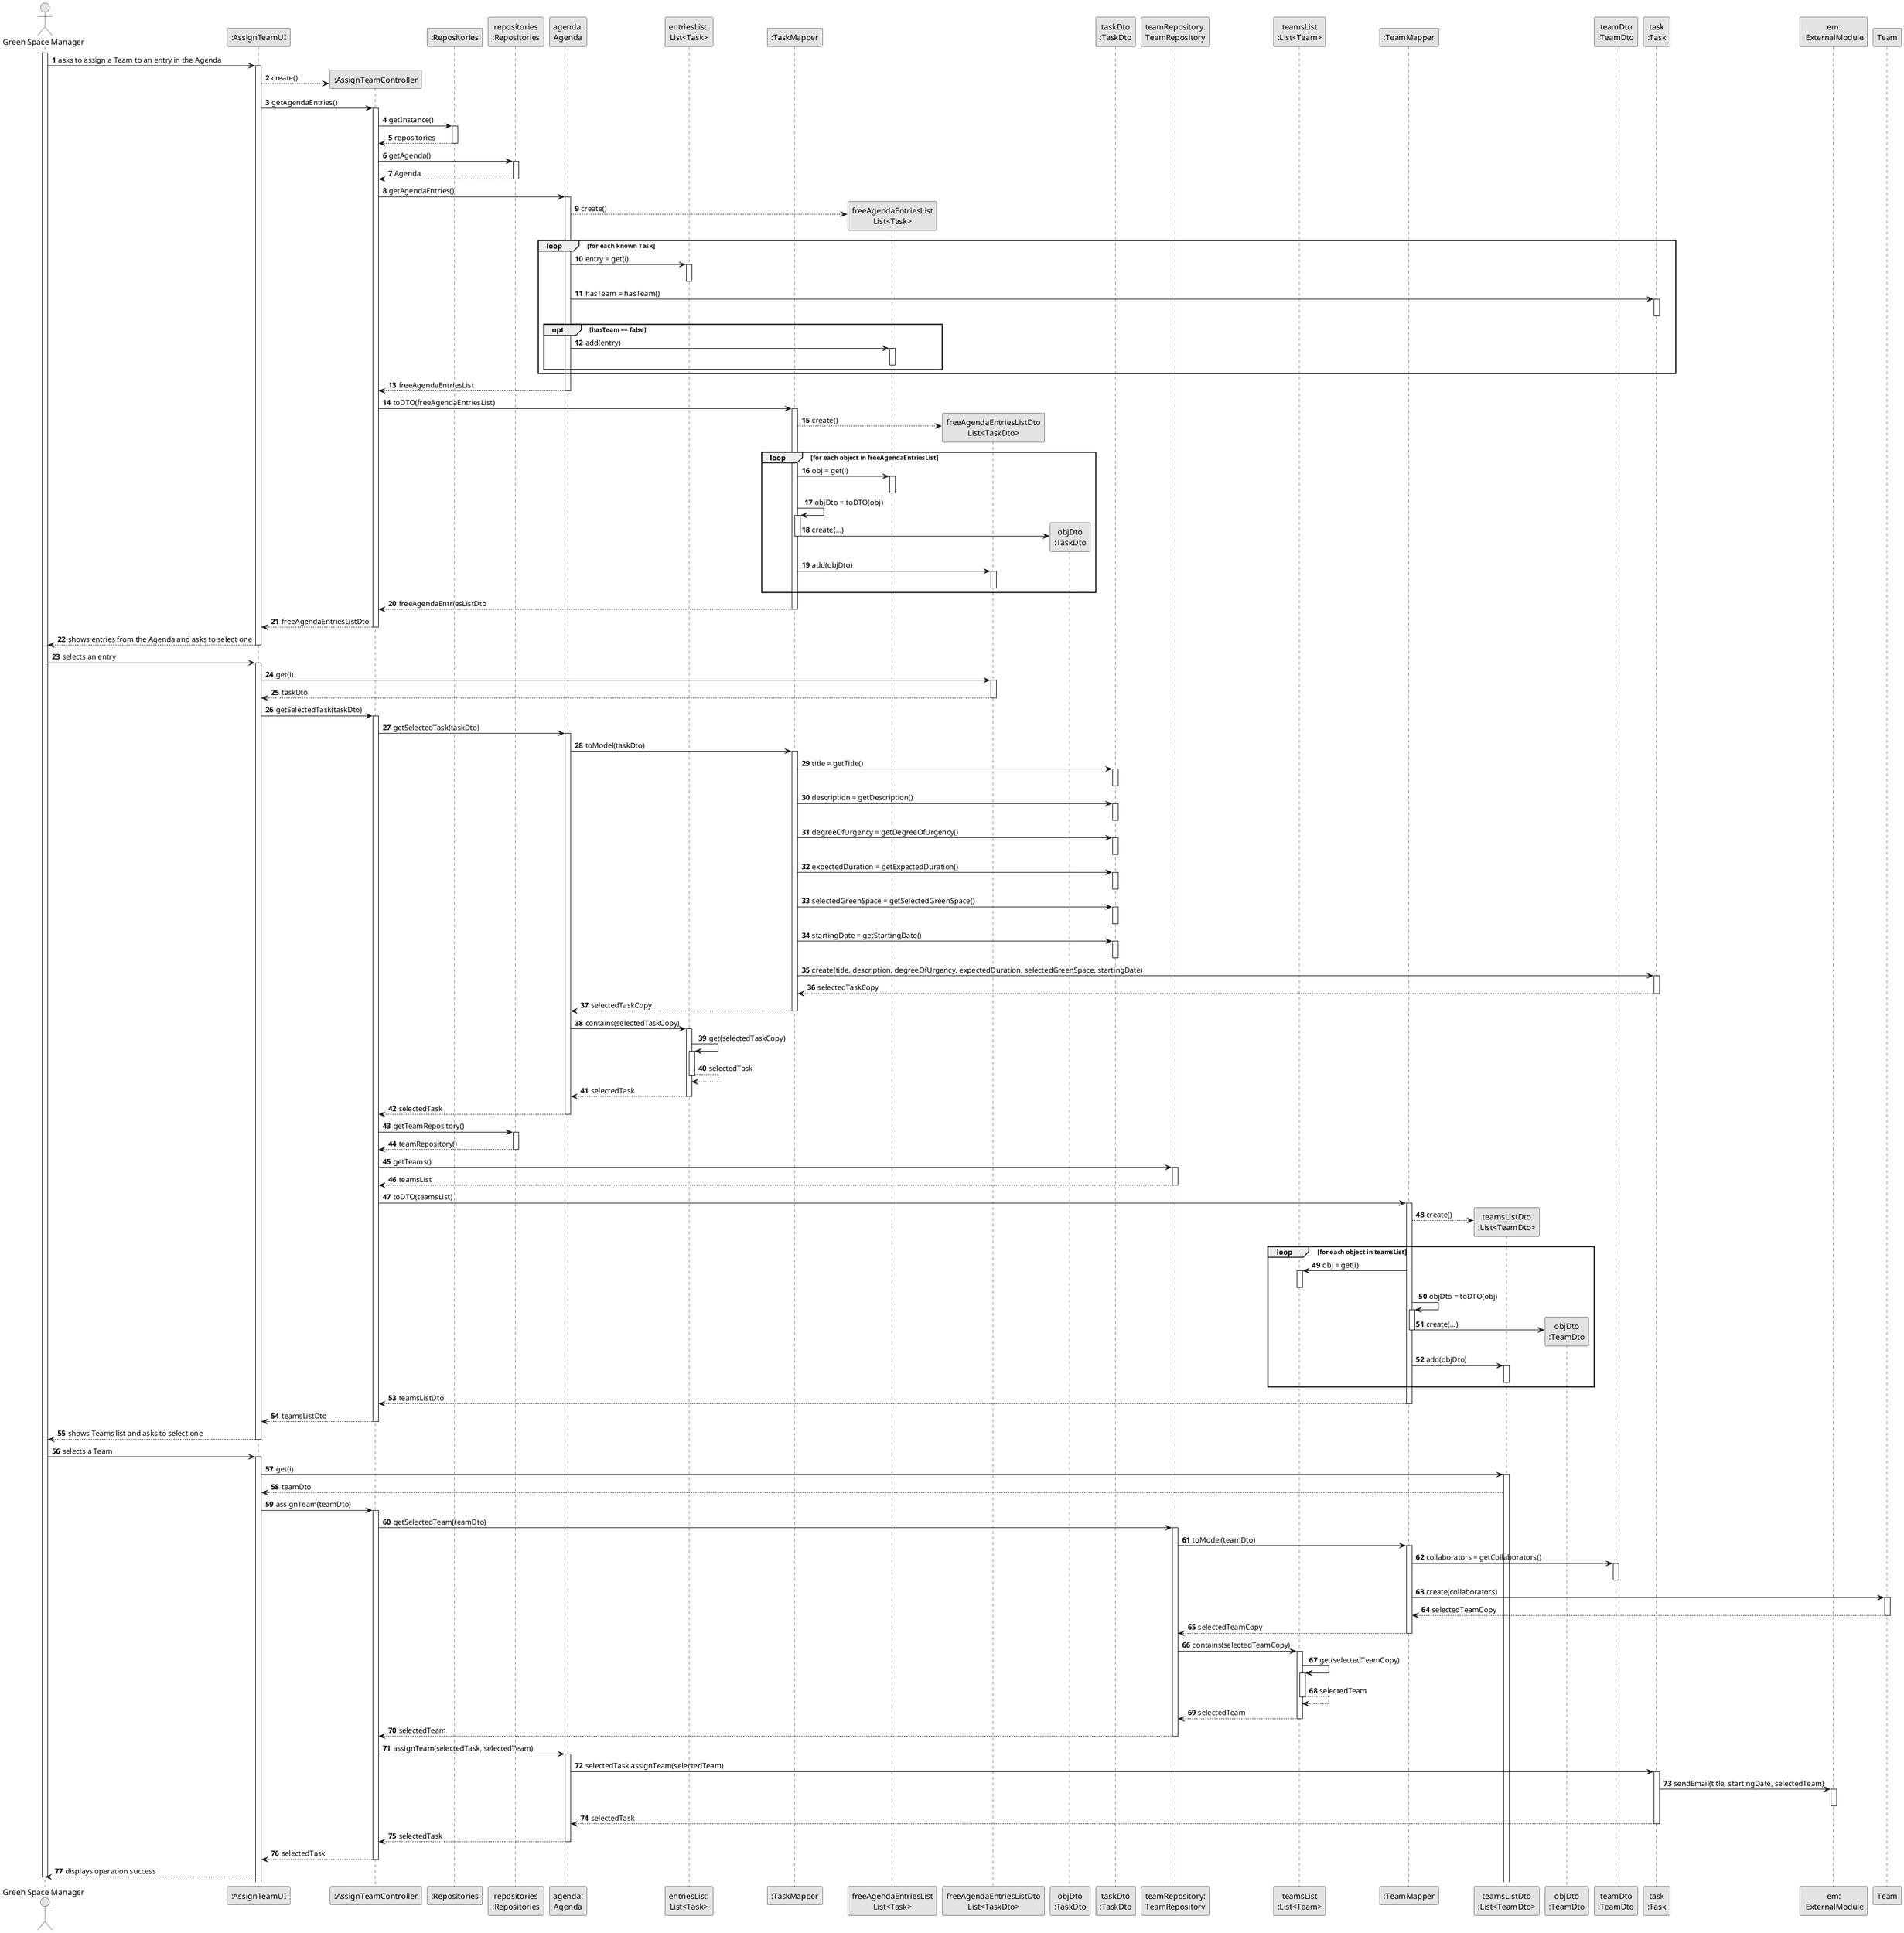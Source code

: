 @startuml
skinparam monochrome true
skinparam packageStyle rectangle
skinparam shadowing false

autonumber

'hide footbox
actor "Green Space Manager" as GSM
participant ":AssignTeamUI" as UI
participant ":AssignTeamController" as CTRL
participant ":Repositories" as RepositorySingleton
participant "repositories\n:Repositories" as PLAT
participant "agenda:\nAgenda" as Agenda
participant "entriesList:\nList<Task>" as EntriesList
participant ":TaskMapper" as TaskMapper
participant "freeAgendaEntriesList\nList<Task>" as freeAgendaEntriesList
participant "freeAgendaEntriesListDto\nList<TaskDto>" as freeAgendaEntriesListDto
participant "objDto\n:TaskDto" as taskDto
participant "taskDto\n:TaskDto" as TaskDto
participant "teamRepository:\nTeamRepository" as TeamRepository
participant "teamsList\n:List<Team>" as teamsList
participant ":TeamMapper" as TeamMapper
participant "teamsListDto\n:List<TeamDto>" as teamsListDto
participant "objDto\n:TeamDto" as teamDto
participant "teamDto\n:TeamDto" as TeamDto
participant "task\n:Task" as Task
participant "em:\n ExternalModule" as EM

activate GSM

    GSM -> UI : asks to assign a Team to an entry in the Agenda
    activate UI

        UI --> CTRL** : create()
        UI -> CTRL : getAgendaEntries()
        activate CTRL

            CTRL -> RepositorySingleton : getInstance()
                activate RepositorySingleton

                    RepositorySingleton --> CTRL: repositories
                deactivate RepositorySingleton

                CTRL -> PLAT : getAgenda()
                activate PLAT

                    PLAT --> CTRL : Agenda
                deactivate PLAT

                CTRL -> Agenda : getAgendaEntries()
                activate Agenda

                    Agenda --> freeAgendaEntriesList** : create()

                    loop for each known Task

                        Agenda -> EntriesList : entry = get(i)
                        activate EntriesList
                        deactivate EntriesList

                        Agenda -> Task : hasTeam = hasTeam()
                        activate Task
                        deactivate Task

                        opt hasTeam == false

                            Agenda -> freeAgendaEntriesList : add(entry)
                            activate freeAgendaEntriesList
                            deactivate freeAgendaEntriesList

                        end opt

                    end loop

                    Agenda --> CTRL : freeAgendaEntriesList
                deactivate Agenda

                CTRL -> TaskMapper : toDTO(freeAgendaEntriesList)
                activate TaskMapper

                    TaskMapper --> freeAgendaEntriesListDto** : create()

                    loop for each object in freeAgendaEntriesList
                        TaskMapper -> freeAgendaEntriesList : obj = get(i)
                        activate freeAgendaEntriesList

                            deactivate freeAgendaEntriesList

                        TaskMapper -> TaskMapper : objDto = toDTO(obj)
                        activate TaskMapper

                            TaskMapper -> taskDto** :create(...)
                            deactivate TaskMapper

                        TaskMapper -> freeAgendaEntriesListDto : add(objDto)
                        activate freeAgendaEntriesListDto

                            deactivate freeAgendaEntriesListDto

                        end loop

                    TaskMapper --> CTRL : freeAgendaEntriesListDto
                    deactivate TaskMapper

                CTRL --> UI : freeAgendaEntriesListDto
                deactivate CTRL
            UI --> GSM : shows entries from the Agenda and asks to select one
            deactivate UI

        GSM -> UI : selects an entry
        activate UI

            UI -> freeAgendaEntriesListDto : get(i)
            activate freeAgendaEntriesListDto

                freeAgendaEntriesListDto --> UI : taskDto
            deactivate freeAgendaEntriesListDto

            UI -> CTRL : getSelectedTask(taskDto)
            activate CTRL

                CTRL -> Agenda : getSelectedTask(taskDto)
                activate Agenda

                    Agenda -> TaskMapper : toModel(taskDto)
                    activate TaskMapper

                        TaskMapper -> TaskDto : title = getTitle()
                        activate TaskDto
                        deactivate TaskDto

                        TaskMapper -> TaskDto : description = getDescription()
                        activate TaskDto
                        deactivate TaskDto

                        TaskMapper -> TaskDto : degreeOfUrgency = getDegreeOfUrgency()
                        activate TaskDto
                        deactivate TaskDto

                        TaskMapper -> TaskDto : expectedDuration = getExpectedDuration()
                        activate TaskDto
                        deactivate TaskDto

                        TaskMapper -> TaskDto : selectedGreenSpace = getSelectedGreenSpace()
                        activate TaskDto
                        deactivate TaskDto

                        TaskMapper -> TaskDto : startingDate = getStartingDate()
                        activate TaskDto
                        deactivate TaskDto

                        TaskMapper -> Task : create(title, description, degreeOfUrgency, expectedDuration, selectedGreenSpace, startingDate)
                        activate Task

                            Task --> TaskMapper : selectedTaskCopy
                        deactivate Task

                        TaskMapper --> Agenda : selectedTaskCopy
                        deactivate TaskMapper

                    Agenda -> EntriesList: contains(selectedTaskCopy)
                    activate EntriesList

                        EntriesList -> EntriesList: get(selectedTaskCopy)
                        activate EntriesList
                            EntriesList --> EntriesList : selectedTask
                        deactivate EntriesList

                        EntriesList --> Agenda : selectedTask
                    deactivate EntriesList

                    Agenda --> CTRL : selectedTask
                    deactivate Agenda

                    CTRL -> PLAT : getTeamRepository()
                    activate PLAT

                        PLAT --> CTRL : teamRepository()
                    deactivate PLAT

                    CTRL -> TeamRepository : getTeams()
                    activate TeamRepository

                        TeamRepository --> CTRL : teamsList
                    deactivate TeamRepository

                CTRL -> TeamMapper : toDTO(teamsList)
                activate TeamMapper

                    TeamMapper --> teamsListDto** : create()

                    loop for each object in teamsList

                        TeamMapper -> teamsList : obj = get(i)
                        activate teamsList
                        deactivate teamsList


                        TeamMapper -> TeamMapper : objDto = toDTO(obj)
                        activate TeamMapper

                            TeamMapper -> teamDto** :create(...)
                            deactivate TeamMapper

                        TeamMapper -> teamsListDto : add(objDto)
                        activate teamsListDto

                            deactivate teamsListDto

                        end loop

                    TeamMapper --> CTRL : teamsListDto
                    deactivate TeamMapper

                CTRL --> UI : teamsListDto
                deactivate CTRL

            UI --> GSM : shows Teams list and asks to select one
            deactivate UI

        GSM -> UI : selects a Team
        activate UI

            UI -> teamsListDto : get(i)
            activate teamsListDto

                teamsListDto --> UI : teamDto

            UI -> CTRL : assignTeam(teamDto)
            activate CTRL

                CTRL -> TeamRepository : getSelectedTeam(teamDto)
                activate TeamRepository

                    TeamRepository -> TeamMapper : toModel(teamDto)
                    activate TeamMapper

                        TeamMapper -> TeamDto : collaborators = getCollaborators()
                        activate TeamDto
                        deactivate TeamDto

                        TeamMapper -> Team : create(collaborators)
                        activate Team

                            Team --> TeamMapper : selectedTeamCopy
                        deactivate Team

                        TeamMapper --> TeamRepository : selectedTeamCopy
                        deactivate TeamMapper

                    TeamRepository -> teamsList: contains(selectedTeamCopy)
                    activate teamsList

                        teamsList -> teamsList: get(selectedTeamCopy)
                        activate teamsList
                            teamsList --> teamsList : selectedTeam
                        deactivate teamsList

                        teamsList --> TeamRepository : selectedTeam
                    deactivate teamsList

                    TeamRepository --> CTRL : selectedTeam
                    deactivate TeamRepository

                    CTRL -> Agenda : assignTeam(selectedTask, selectedTeam)
                    activate Agenda

                        Agenda -> Task : selectedTask.assignTeam(selectedTeam)
                        activate Task

                            Task -> EM : sendEmail(title, startingDate, selectedTeam)
                            activate EM
                            deactivate EM

                            Task --> Agenda : selectedTask
                            deactivate Task

                        Agenda --> CTRL : selectedTask
                        deactivate Agenda

                    CTRL --> UI : selectedTask
                    deactivate CTRL

                UI --> GSM : displays operation success

        deactivate GSM

@enduml